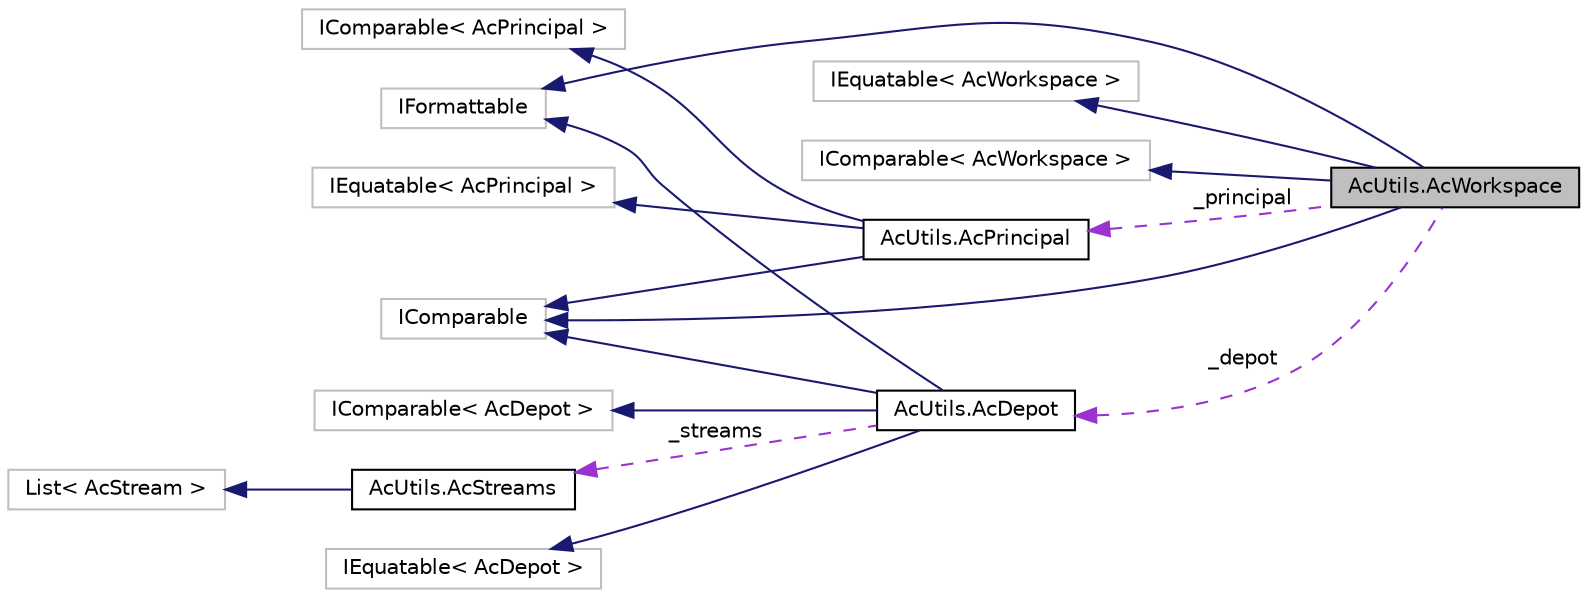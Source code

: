 digraph "AcUtils.AcWorkspace"
{
  edge [fontname="Helvetica",fontsize="10",labelfontname="Helvetica",labelfontsize="10"];
  node [fontname="Helvetica",fontsize="10",shape=record];
  rankdir="LR";
  Node0 [label="AcUtils.AcWorkspace",height=0.2,width=0.4,color="black", fillcolor="grey75", style="filled", fontcolor="black"];
  Node1 -> Node0 [dir="back",color="midnightblue",fontsize="10",style="solid",fontname="Helvetica"];
  Node1 [label="IFormattable",height=0.2,width=0.4,color="grey75", fillcolor="white", style="filled"];
  Node2 -> Node0 [dir="back",color="midnightblue",fontsize="10",style="solid",fontname="Helvetica"];
  Node2 [label="IEquatable\< AcWorkspace \>",height=0.2,width=0.4,color="grey75", fillcolor="white", style="filled"];
  Node3 -> Node0 [dir="back",color="midnightblue",fontsize="10",style="solid",fontname="Helvetica"];
  Node3 [label="IComparable\< AcWorkspace \>",height=0.2,width=0.4,color="grey75", fillcolor="white", style="filled"];
  Node4 -> Node0 [dir="back",color="midnightblue",fontsize="10",style="solid",fontname="Helvetica"];
  Node4 [label="IComparable",height=0.2,width=0.4,color="grey75", fillcolor="white", style="filled"];
  Node5 -> Node0 [dir="back",color="darkorchid3",fontsize="10",style="dashed",label=" _principal" ,fontname="Helvetica"];
  Node5 [label="AcUtils.AcPrincipal",height=0.2,width=0.4,color="black", fillcolor="white", style="filled",URL="$class_ac_utils_1_1_ac_principal.html",tooltip="Contains the AccuRev principal attributes name, ID and status (active or inactive) for users and grou..."];
  Node6 -> Node5 [dir="back",color="midnightblue",fontsize="10",style="solid",fontname="Helvetica"];
  Node6 [label="IEquatable\< AcPrincipal \>",height=0.2,width=0.4,color="grey75", fillcolor="white", style="filled"];
  Node7 -> Node5 [dir="back",color="midnightblue",fontsize="10",style="solid",fontname="Helvetica"];
  Node7 [label="IComparable\< AcPrincipal \>",height=0.2,width=0.4,color="grey75", fillcolor="white", style="filled"];
  Node4 -> Node5 [dir="back",color="midnightblue",fontsize="10",style="solid",fontname="Helvetica"];
  Node8 -> Node0 [dir="back",color="darkorchid3",fontsize="10",style="dashed",label=" _depot" ,fontname="Helvetica"];
  Node8 [label="AcUtils.AcDepot",height=0.2,width=0.4,color="black", fillcolor="white", style="filled",URL="$class_ac_utils_1_1_ac_depot.html",tooltip="A depot object that defines the attributes of an AccuRev depot. "];
  Node1 -> Node8 [dir="back",color="midnightblue",fontsize="10",style="solid",fontname="Helvetica"];
  Node9 -> Node8 [dir="back",color="midnightblue",fontsize="10",style="solid",fontname="Helvetica"];
  Node9 [label="IEquatable\< AcDepot \>",height=0.2,width=0.4,color="grey75", fillcolor="white", style="filled"];
  Node10 -> Node8 [dir="back",color="midnightblue",fontsize="10",style="solid",fontname="Helvetica"];
  Node10 [label="IComparable\< AcDepot \>",height=0.2,width=0.4,color="grey75", fillcolor="white", style="filled"];
  Node4 -> Node8 [dir="back",color="midnightblue",fontsize="10",style="solid",fontname="Helvetica"];
  Node11 -> Node8 [dir="back",color="darkorchid3",fontsize="10",style="dashed",label=" _streams" ,fontname="Helvetica"];
  Node11 [label="AcUtils.AcStreams",height=0.2,width=0.4,color="black", fillcolor="white", style="filled",URL="$class_ac_utils_1_1_ac_streams.html",tooltip="A container of AcStream objects that define AccuRev streams. AcStream objects are instantiated during..."];
  Node12 -> Node11 [dir="back",color="midnightblue",fontsize="10",style="solid",fontname="Helvetica"];
  Node12 [label="List\< AcStream \>",height=0.2,width=0.4,color="grey75", fillcolor="white", style="filled"];
}
